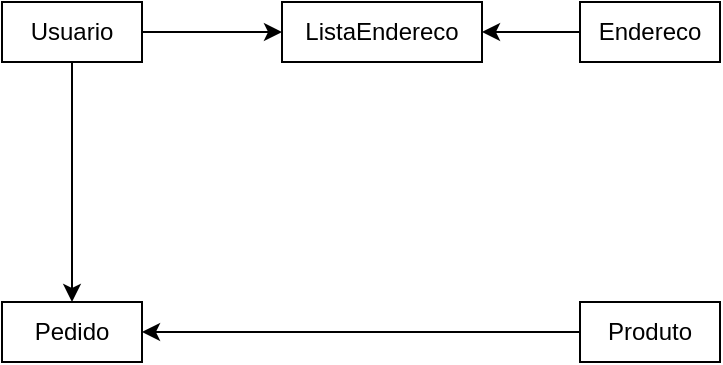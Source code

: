 <mxfile>
    <diagram id="1qiL-lk-seEyFMPcNWil" name="Page-1">
        <mxGraphModel dx="675" dy="420" grid="1" gridSize="10" guides="1" tooltips="1" connect="1" arrows="1" fold="1" page="1" pageScale="1" pageWidth="827" pageHeight="1169" math="0" shadow="0">
            <root>
                <mxCell id="0"/>
                <mxCell id="1" parent="0"/>
                <mxCell id="20" style="edgeStyle=none;html=1;entryX=0.5;entryY=0;entryDx=0;entryDy=0;" edge="1" parent="1" source="5" target="18">
                    <mxGeometry relative="1" as="geometry"/>
                </mxCell>
                <mxCell id="21" style="edgeStyle=none;html=1;entryX=0;entryY=0.5;entryDx=0;entryDy=0;" edge="1" parent="1" source="5" target="13">
                    <mxGeometry relative="1" as="geometry"/>
                </mxCell>
                <mxCell id="5" value="Usuario" style="rounded=0;whiteSpace=wrap;html=1;" parent="1" vertex="1">
                    <mxGeometry x="100" y="190" width="70" height="30" as="geometry"/>
                </mxCell>
                <mxCell id="14" style="edgeStyle=none;html=1;entryX=1;entryY=0.5;entryDx=0;entryDy=0;" parent="1" source="9" target="13" edge="1">
                    <mxGeometry relative="1" as="geometry"/>
                </mxCell>
                <mxCell id="9" value="Endereco" style="rounded=0;whiteSpace=wrap;html=1;" parent="1" vertex="1">
                    <mxGeometry x="389" y="190" width="70" height="30" as="geometry"/>
                </mxCell>
                <mxCell id="13" value="ListaEndereco" style="rounded=0;whiteSpace=wrap;html=1;" parent="1" vertex="1">
                    <mxGeometry x="240" y="190" width="100" height="30" as="geometry"/>
                </mxCell>
                <mxCell id="19" style="edgeStyle=none;html=1;entryX=1;entryY=0.5;entryDx=0;entryDy=0;" edge="1" parent="1" source="17" target="18">
                    <mxGeometry relative="1" as="geometry"/>
                </mxCell>
                <mxCell id="17" value="Produto" style="rounded=0;whiteSpace=wrap;html=1;" vertex="1" parent="1">
                    <mxGeometry x="389" y="340" width="70" height="30" as="geometry"/>
                </mxCell>
                <mxCell id="18" value="Pedido" style="rounded=0;whiteSpace=wrap;html=1;" vertex="1" parent="1">
                    <mxGeometry x="100" y="340" width="70" height="30" as="geometry"/>
                </mxCell>
            </root>
        </mxGraphModel>
    </diagram>
</mxfile>